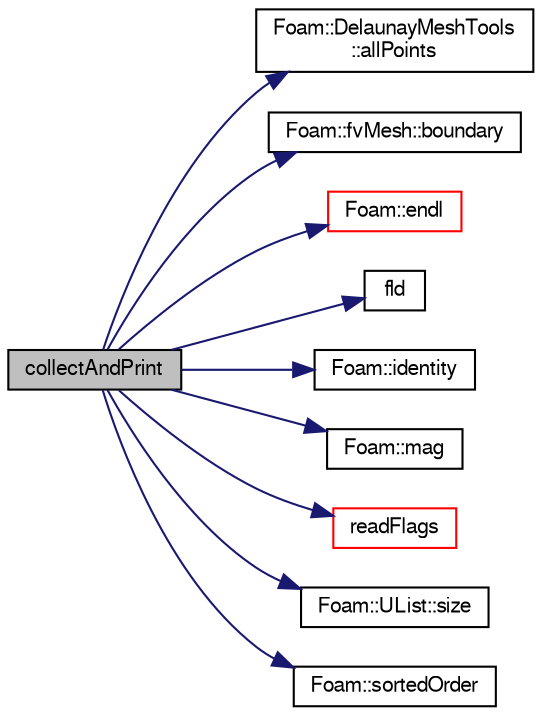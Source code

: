 digraph "collectAndPrint"
{
  bgcolor="transparent";
  edge [fontname="FreeSans",fontsize="10",labelfontname="FreeSans",labelfontsize="10"];
  node [fontname="FreeSans",fontsize="10",shape=record];
  rankdir="LR";
  Node15971 [label="collectAndPrint",height=0.2,width=0.4,color="black", fillcolor="grey75", style="filled", fontcolor="black"];
  Node15971 -> Node15972 [color="midnightblue",fontsize="10",style="solid",fontname="FreeSans"];
  Node15972 [label="Foam::DelaunayMeshTools\l::allPoints",height=0.2,width=0.4,color="black",URL="$a21194.html#a4c5367631633c866a448207bd561a616",tooltip="Extract all points in vertex-index order. "];
  Node15971 -> Node15973 [color="midnightblue",fontsize="10",style="solid",fontname="FreeSans"];
  Node15973 [label="Foam::fvMesh::boundary",height=0.2,width=0.4,color="black",URL="$a22766.html#a1fc8b179063cf5d6805da64ff1975126",tooltip="Return reference to boundary mesh. "];
  Node15971 -> Node15974 [color="midnightblue",fontsize="10",style="solid",fontname="FreeSans"];
  Node15974 [label="Foam::endl",height=0.2,width=0.4,color="red",URL="$a21124.html#a2db8fe02a0d3909e9351bb4275b23ce4",tooltip="Add newline and flush stream. "];
  Node15971 -> Node15976 [color="midnightblue",fontsize="10",style="solid",fontname="FreeSans"];
  Node15976 [label="fld",height=0.2,width=0.4,color="black",URL="$a18899.html#a378472d1f8b33eeefbda63a947476c8c"];
  Node15971 -> Node15977 [color="midnightblue",fontsize="10",style="solid",fontname="FreeSans"];
  Node15977 [label="Foam::identity",height=0.2,width=0.4,color="black",URL="$a21124.html#a36af96cb841435845fffb4fe69208490",tooltip="Create identity map (map[i] == i) of given length. "];
  Node15971 -> Node15978 [color="midnightblue",fontsize="10",style="solid",fontname="FreeSans"];
  Node15978 [label="Foam::mag",height=0.2,width=0.4,color="black",URL="$a21124.html#a929da2a3fdcf3dacbbe0487d3a330dae"];
  Node15971 -> Node15979 [color="midnightblue",fontsize="10",style="solid",fontname="FreeSans"];
  Node15979 [label="readFlags",height=0.2,width=0.4,color="red",URL="$a24662.html#a138eb62379dcbd822c1f47d2925a5b9d",tooltip="Helper: convert wordList into bit pattern using provided. "];
  Node15971 -> Node16030 [color="midnightblue",fontsize="10",style="solid",fontname="FreeSans"];
  Node16030 [label="Foam::UList::size",height=0.2,width=0.4,color="black",URL="$a25698.html#a47b3bf30da1eb3ab8076b5fbe00e0494",tooltip="Return the number of elements in the UList. "];
  Node15971 -> Node16031 [color="midnightblue",fontsize="10",style="solid",fontname="FreeSans"];
  Node16031 [label="Foam::sortedOrder",height=0.2,width=0.4,color="black",URL="$a21124.html#acf128ea037506c14446998bb7ca39264",tooltip="Generate the (stable) sort order for the list. "];
}
